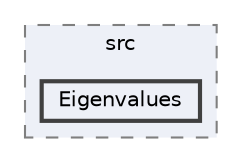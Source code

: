 digraph "external/taskflow/3rd-party/eigen-3.3.7/Eigen/src/Eigenvalues"
{
 // LATEX_PDF_SIZE
  bgcolor="transparent";
  edge [fontname=Helvetica,fontsize=10,labelfontname=Helvetica,labelfontsize=10];
  node [fontname=Helvetica,fontsize=10,shape=box,height=0.2,width=0.4];
  compound=true
  subgraph clusterdir_a1a9763e9d3031b833ce7b34f281436e {
    graph [ bgcolor="#edf0f7", pencolor="grey50", label="src", fontname=Helvetica,fontsize=10 style="filled,dashed", URL="dir_a1a9763e9d3031b833ce7b34f281436e.html",tooltip=""]
  dir_337fd0186ca087eb0b9305b1bd763933 [label="Eigenvalues", fillcolor="#edf0f7", color="grey25", style="filled,bold", URL="dir_337fd0186ca087eb0b9305b1bd763933.html",tooltip=""];
  }
}
